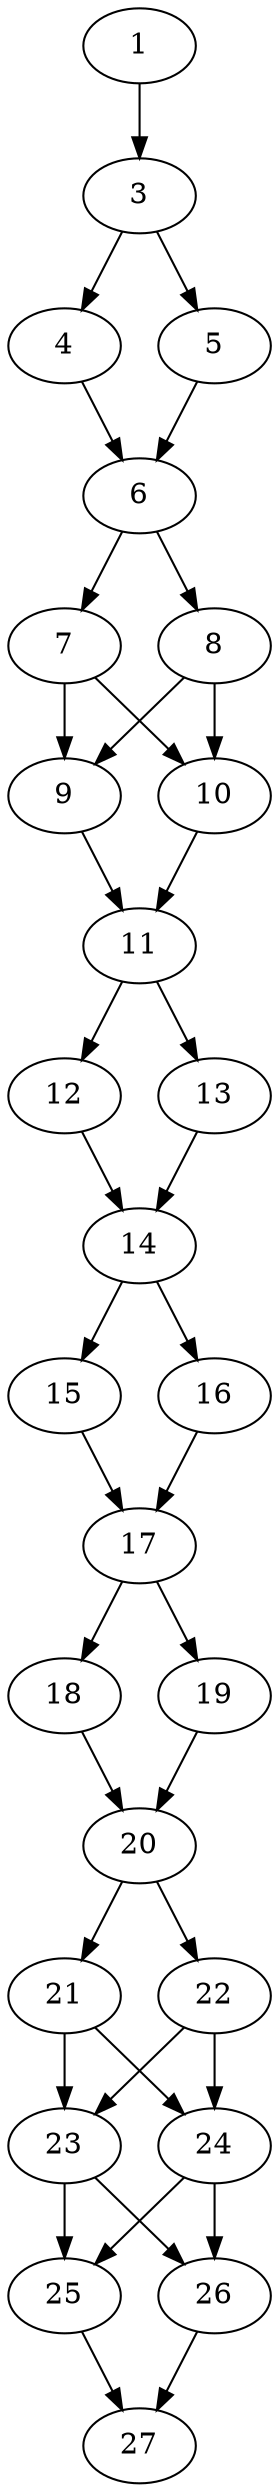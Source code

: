 strict digraph "" {
	1	[paths="['BBa_J23100', 'BBa_J23101', 'BBa_J23102', 'BBa_J23104', 'BBa_J23105', 'BBa_J23106', 'BBa_J23107', 'BBa_J23109', 'BBa_J23110', '\
BBa_J23111', 'BBa_J23114', 'BBa_J23115', 'BBa_J23116', 'BBa_J23117', 'BBa_J23118', 'BBa_J23119']",
		seq_length=1];
	3	[paths="['BBa_J23100', 'BBa_J23101', 'BBa_J23102', 'BBa_J23103', 'BBa_J23104', 'BBa_J23105', 'BBa_J23106', 'BBa_J23107', 'BBa_J23108', '\
BBa_J23109', 'BBa_J23110', 'BBa_J23111', 'BBa_J23112', 'BBa_J23113', 'BBa_J23114', 'BBa_J23115', 'BBa_J23116', 'BBa_J23117', 'BBa_\
J23118', 'BBa_J23119']",
		seq_length=1];
	1 -> 3	[paths="['BBa_J23100', 'BBa_J23101', 'BBa_J23102', 'BBa_J23104', 'BBa_J23105', 'BBa_J23106', 'BBa_J23107', 'BBa_J23109', 'BBa_J23110', '\
BBa_J23111', 'BBa_J23114', 'BBa_J23115', 'BBa_J23116', 'BBa_J23117', 'BBa_J23118', 'BBa_J23119']"];
	4	[paths="['BBa_J23100', 'BBa_J23102', 'BBa_J23103', 'BBa_J23104', 'BBa_J23108', 'BBa_J23111', 'BBa_J23112', 'BBa_J23113', 'BBa_J23116', '\
BBa_J23117', 'BBa_J23118', 'BBa_J23119']",
		seq_length=1];
	3 -> 4	[paths="['BBa_J23100', 'BBa_J23102', 'BBa_J23103', 'BBa_J23104', 'BBa_J23108', 'BBa_J23111', 'BBa_J23112', 'BBa_J23113', 'BBa_J23116', '\
BBa_J23117', 'BBa_J23118', 'BBa_J23119']"];
	5	[paths="['BBa_J23101', 'BBa_J23105', 'BBa_J23106', 'BBa_J23107', 'BBa_J23109', 'BBa_J23110', 'BBa_J23114', 'BBa_J23115']",
		seq_length=1];
	3 -> 5	[paths="['BBa_J23101', 'BBa_J23105', 'BBa_J23106', 'BBa_J23107', 'BBa_J23109', 'BBa_J23110', 'BBa_J23114', 'BBa_J23115']"];
	6	[paths="['BBa_J23100', 'BBa_J23101', 'BBa_J23102', 'BBa_J23103', 'BBa_J23104', 'BBa_J23105', 'BBa_J23106', 'BBa_J23107', 'BBa_J23108', '\
BBa_J23109', 'BBa_J23110', 'BBa_J23111', 'BBa_J23112', 'BBa_J23113', 'BBa_J23114', 'BBa_J23115', 'BBa_J23116', 'BBa_J23117', 'BBa_\
J23118', 'BBa_J23119']",
		seq_length=1];
	4 -> 6	[paths="['BBa_J23100', 'BBa_J23102', 'BBa_J23103', 'BBa_J23104', 'BBa_J23108', 'BBa_J23111', 'BBa_J23112', 'BBa_J23113', 'BBa_J23116', '\
BBa_J23117', 'BBa_J23118', 'BBa_J23119']"];
	5 -> 6	[paths="['BBa_J23101', 'BBa_J23105', 'BBa_J23106', 'BBa_J23107', 'BBa_J23109', 'BBa_J23110', 'BBa_J23114', 'BBa_J23115']"];
	7	[paths="['BBa_J23100', 'BBa_J23101', 'BBa_J23102', 'BBa_J23104', 'BBa_J23105', 'BBa_J23106', 'BBa_J23107', 'BBa_J23108', 'BBa_J23109', '\
BBa_J23110', 'BBa_J23111', 'BBa_J23116', 'BBa_J23117', 'BBa_J23118', 'BBa_J23119']",
		seq_length=1];
	6 -> 7	[paths="['BBa_J23100', 'BBa_J23101', 'BBa_J23102', 'BBa_J23104', 'BBa_J23105', 'BBa_J23106', 'BBa_J23107', 'BBa_J23108', 'BBa_J23109', '\
BBa_J23110', 'BBa_J23111', 'BBa_J23116', 'BBa_J23117', 'BBa_J23118', 'BBa_J23119']"];
	8	[paths="['BBa_J23103', 'BBa_J23112', 'BBa_J23113', 'BBa_J23114', 'BBa_J23115']",
		seq_length=1];
	6 -> 8	[paths="['BBa_J23103', 'BBa_J23112', 'BBa_J23113', 'BBa_J23114', 'BBa_J23115']"];
	9	[paths="['BBa_J23101', 'BBa_J23102', 'BBa_J23103', 'BBa_J23104', 'BBa_J23108', 'BBa_J23109', 'BBa_J23112', 'BBa_J23115', 'BBa_J23116', '\
BBa_J23117', 'BBa_J23119']",
		seq_length=1];
	7 -> 9	[paths="['BBa_J23101', 'BBa_J23102', 'BBa_J23104', 'BBa_J23108', 'BBa_J23109', 'BBa_J23116', 'BBa_J23117', 'BBa_J23119']"];
	10	[paths="['BBa_J23100', 'BBa_J23105', 'BBa_J23106', 'BBa_J23107', 'BBa_J23110', 'BBa_J23111', 'BBa_J23113', 'BBa_J23114', 'BBa_J23118']",
		seq_length=1];
	7 -> 10	[paths="['BBa_J23100', 'BBa_J23105', 'BBa_J23106', 'BBa_J23107', 'BBa_J23110', 'BBa_J23111', 'BBa_J23118']"];
	8 -> 9	[paths="['BBa_J23103', 'BBa_J23112', 'BBa_J23115']"];
	8 -> 10	[paths="['BBa_J23113', 'BBa_J23114']"];
	11	[paths="['BBa_J23100', 'BBa_J23101', 'BBa_J23102', 'BBa_J23103', 'BBa_J23104', 'BBa_J23105', 'BBa_J23106', 'BBa_J23107', 'BBa_J23108', '\
BBa_J23109', 'BBa_J23110', 'BBa_J23111', 'BBa_J23112', 'BBa_J23113', 'BBa_J23114', 'BBa_J23115', 'BBa_J23116', 'BBa_J23117', 'BBa_\
J23118', 'BBa_J23119']",
		seq_length=10];
	9 -> 11	[paths="['BBa_J23101', 'BBa_J23102', 'BBa_J23103', 'BBa_J23104', 'BBa_J23108', 'BBa_J23109', 'BBa_J23112', 'BBa_J23115', 'BBa_J23116', '\
BBa_J23117', 'BBa_J23119']"];
	10 -> 11	[paths="['BBa_J23100', 'BBa_J23105', 'BBa_J23106', 'BBa_J23107', 'BBa_J23110', 'BBa_J23111', 'BBa_J23113', 'BBa_J23114', 'BBa_J23118']"];
	12	[paths="['BBa_J23100', 'BBa_J23101', 'BBa_J23102', 'BBa_J23103', 'BBa_J23104', 'BBa_J23105', 'BBa_J23106', 'BBa_J23108', 'BBa_J23109', '\
BBa_J23110', 'BBa_J23111', 'BBa_J23112', 'BBa_J23113', 'BBa_J23114', 'BBa_J23116', 'BBa_J23117', 'BBa_J23118', 'BBa_J23119']",
		seq_length=1];
	11 -> 12	[paths="['BBa_J23100', 'BBa_J23101', 'BBa_J23102', 'BBa_J23103', 'BBa_J23104', 'BBa_J23105', 'BBa_J23106', 'BBa_J23108', 'BBa_J23109', '\
BBa_J23110', 'BBa_J23111', 'BBa_J23112', 'BBa_J23113', 'BBa_J23114', 'BBa_J23116', 'BBa_J23117', 'BBa_J23118', 'BBa_J23119']"];
	13	[paths="['BBa_J23107', 'BBa_J23115']",
		seq_length=1];
	11 -> 13	[paths="['BBa_J23107', 'BBa_J23115']"];
	14	[paths="['BBa_J23100', 'BBa_J23101', 'BBa_J23102', 'BBa_J23103', 'BBa_J23104', 'BBa_J23105', 'BBa_J23106', 'BBa_J23107', 'BBa_J23108', '\
BBa_J23109', 'BBa_J23110', 'BBa_J23111', 'BBa_J23112', 'BBa_J23113', 'BBa_J23114', 'BBa_J23115', 'BBa_J23116', 'BBa_J23117', 'BBa_\
J23118', 'BBa_J23119']",
		seq_length=3];
	12 -> 14	[paths="['BBa_J23100', 'BBa_J23101', 'BBa_J23102', 'BBa_J23103', 'BBa_J23104', 'BBa_J23105', 'BBa_J23106', 'BBa_J23108', 'BBa_J23109', '\
BBa_J23110', 'BBa_J23111', 'BBa_J23112', 'BBa_J23113', 'BBa_J23114', 'BBa_J23116', 'BBa_J23117', 'BBa_J23118', 'BBa_J23119']"];
	13 -> 14	[paths="['BBa_J23107', 'BBa_J23115']"];
	15	[paths="['BBa_J23100', 'BBa_J23101', 'BBa_J23102', 'BBa_J23103', 'BBa_J23104', 'BBa_J23105', 'BBa_J23106', 'BBa_J23107', 'BBa_J23108', '\
BBa_J23109', 'BBa_J23110', 'BBa_J23111', 'BBa_J23112', 'BBa_J23113', 'BBa_J23114', 'BBa_J23116', 'BBa_J23117', 'BBa_J23118', 'BBa_\
J23119']",
		seq_length=1];
	14 -> 15	[paths="['BBa_J23100', 'BBa_J23101', 'BBa_J23102', 'BBa_J23103', 'BBa_J23104', 'BBa_J23105', 'BBa_J23106', 'BBa_J23107', 'BBa_J23108', '\
BBa_J23109', 'BBa_J23110', 'BBa_J23111', 'BBa_J23112', 'BBa_J23113', 'BBa_J23114', 'BBa_J23116', 'BBa_J23117', 'BBa_J23118', 'BBa_\
J23119']"];
	16	[paths="['BBa_J23115']",
		seq_length=1];
	14 -> 16	[paths="['BBa_J23115']"];
	17	[paths="['BBa_J23100', 'BBa_J23101', 'BBa_J23102', 'BBa_J23103', 'BBa_J23104', 'BBa_J23105', 'BBa_J23106', 'BBa_J23107', 'BBa_J23108', '\
BBa_J23109', 'BBa_J23110', 'BBa_J23111', 'BBa_J23112', 'BBa_J23113', 'BBa_J23114', 'BBa_J23115', 'BBa_J23116', 'BBa_J23117', 'BBa_\
J23118', 'BBa_J23119']",
		seq_length=2];
	15 -> 17	[paths="['BBa_J23100', 'BBa_J23101', 'BBa_J23102', 'BBa_J23103', 'BBa_J23104', 'BBa_J23105', 'BBa_J23106', 'BBa_J23107', 'BBa_J23108', '\
BBa_J23109', 'BBa_J23110', 'BBa_J23111', 'BBa_J23112', 'BBa_J23113', 'BBa_J23114', 'BBa_J23116', 'BBa_J23117', 'BBa_J23118', 'BBa_\
J23119']"];
	16 -> 17	[paths="['BBa_J23115']"];
	18	[paths="['BBa_J23100', 'BBa_J23101', 'BBa_J23102', 'BBa_J23104', 'BBa_J23105', 'BBa_J23106', 'BBa_J23107', 'BBa_J23108', 'BBa_J23110', '\
BBa_J23111', 'BBa_J23114', 'BBa_J23115', 'BBa_J23118', 'BBa_J23119']",
		seq_length=1];
	17 -> 18	[paths="['BBa_J23100', 'BBa_J23101', 'BBa_J23102', 'BBa_J23104', 'BBa_J23105', 'BBa_J23106', 'BBa_J23107', 'BBa_J23108', 'BBa_J23110', '\
BBa_J23111', 'BBa_J23114', 'BBa_J23115', 'BBa_J23118', 'BBa_J23119']"];
	19	[paths="['BBa_J23103', 'BBa_J23109', 'BBa_J23112', 'BBa_J23113', 'BBa_J23116', 'BBa_J23117']",
		seq_length=1];
	17 -> 19	[paths="['BBa_J23103', 'BBa_J23109', 'BBa_J23112', 'BBa_J23113', 'BBa_J23116', 'BBa_J23117']"];
	20	[paths="['BBa_J23100', 'BBa_J23101', 'BBa_J23102', 'BBa_J23103', 'BBa_J23104', 'BBa_J23105', 'BBa_J23106', 'BBa_J23107', 'BBa_J23108', '\
BBa_J23109', 'BBa_J23110', 'BBa_J23111', 'BBa_J23112', 'BBa_J23113', 'BBa_J23114', 'BBa_J23115', 'BBa_J23116', 'BBa_J23117', 'BBa_\
J23118', 'BBa_J23119']",
		seq_length=1];
	18 -> 20	[paths="['BBa_J23100', 'BBa_J23101', 'BBa_J23102', 'BBa_J23104', 'BBa_J23105', 'BBa_J23106', 'BBa_J23107', 'BBa_J23108', 'BBa_J23110', '\
BBa_J23111', 'BBa_J23114', 'BBa_J23115', 'BBa_J23118', 'BBa_J23119']"];
	19 -> 20	[paths="['BBa_J23103', 'BBa_J23109', 'BBa_J23112', 'BBa_J23113', 'BBa_J23116', 'BBa_J23117']"];
	21	[paths="['BBa_J23101', 'BBa_J23103', 'BBa_J23104', 'BBa_J23106', 'BBa_J23107', 'BBa_J23108', 'BBa_J23111', 'BBa_J23112', 'BBa_J23113', '\
BBa_J23117', 'BBa_J23118', 'BBa_J23119']",
		seq_length=1];
	20 -> 21	[paths="['BBa_J23101', 'BBa_J23103', 'BBa_J23104', 'BBa_J23106', 'BBa_J23107', 'BBa_J23108', 'BBa_J23111', 'BBa_J23112', 'BBa_J23113', '\
BBa_J23117', 'BBa_J23118', 'BBa_J23119']"];
	22	[paths="['BBa_J23100', 'BBa_J23102', 'BBa_J23105', 'BBa_J23109', 'BBa_J23110', 'BBa_J23114', 'BBa_J23115', 'BBa_J23116']",
		seq_length=1];
	20 -> 22	[paths="['BBa_J23100', 'BBa_J23102', 'BBa_J23105', 'BBa_J23109', 'BBa_J23110', 'BBa_J23114', 'BBa_J23115', 'BBa_J23116']"];
	23	[paths="['BBa_J23100', 'BBa_J23106', 'BBa_J23108', 'BBa_J23110', 'BBa_J23111', 'BBa_J23114', 'BBa_J23115', 'BBa_J23119']",
		seq_length=1];
	21 -> 23	[paths="['BBa_J23106', 'BBa_J23108', 'BBa_J23111', 'BBa_J23119']"];
	24	[paths="['BBa_J23101', 'BBa_J23102', 'BBa_J23103', 'BBa_J23104', 'BBa_J23105', 'BBa_J23107', 'BBa_J23109', 'BBa_J23112', 'BBa_J23113', '\
BBa_J23116', 'BBa_J23117', 'BBa_J23118']",
		seq_length=1];
	21 -> 24	[paths="['BBa_J23101', 'BBa_J23103', 'BBa_J23104', 'BBa_J23107', 'BBa_J23112', 'BBa_J23113', 'BBa_J23117', 'BBa_J23118']"];
	22 -> 23	[paths="['BBa_J23100', 'BBa_J23110', 'BBa_J23114', 'BBa_J23115']"];
	22 -> 24	[paths="['BBa_J23102', 'BBa_J23105', 'BBa_J23109', 'BBa_J23116']"];
	25	[paths="['BBa_J23101', 'BBa_J23103', 'BBa_J23105', 'BBa_J23107', 'BBa_J23108', 'BBa_J23110', 'BBa_J23112', 'BBa_J23113', 'BBa_J23114', '\
BBa_J23115', 'BBa_J23116', 'BBa_J23119']",
		seq_length=1];
	23 -> 25	[paths="['BBa_J23108', 'BBa_J23110', 'BBa_J23114', 'BBa_J23115', 'BBa_J23119']"];
	26	[paths="['BBa_J23100', 'BBa_J23102', 'BBa_J23104', 'BBa_J23106', 'BBa_J23109', 'BBa_J23111', 'BBa_J23117', 'BBa_J23118']",
		seq_length=1];
	23 -> 26	[paths="['BBa_J23100', 'BBa_J23106', 'BBa_J23111']"];
	24 -> 25	[paths="['BBa_J23101', 'BBa_J23103', 'BBa_J23105', 'BBa_J23107', 'BBa_J23112', 'BBa_J23113', 'BBa_J23116']"];
	24 -> 26	[paths="['BBa_J23102', 'BBa_J23104', 'BBa_J23109', 'BBa_J23117', 'BBa_J23118']"];
	27	[paths="['BBa_J23100', 'BBa_J23101', 'BBa_J23102', 'BBa_J23103', 'BBa_J23104', 'BBa_J23105', 'BBa_J23106', 'BBa_J23107', 'BBa_J23108', '\
BBa_J23109', 'BBa_J23110', 'BBa_J23111', 'BBa_J23112', 'BBa_J23113', 'BBa_J23114', 'BBa_J23115', 'BBa_J23116', 'BBa_J23117', 'BBa_\
J23118', 'BBa_J23119']",
		seq_length=2955];
	25 -> 27	[paths="['BBa_J23101', 'BBa_J23103', 'BBa_J23105', 'BBa_J23107', 'BBa_J23108', 'BBa_J23110', 'BBa_J23112', 'BBa_J23113', 'BBa_J23114', '\
BBa_J23115', 'BBa_J23116', 'BBa_J23119']"];
	26 -> 27	[paths="['BBa_J23100', 'BBa_J23102', 'BBa_J23104', 'BBa_J23106', 'BBa_J23109', 'BBa_J23111', 'BBa_J23117', 'BBa_J23118']"];
}
